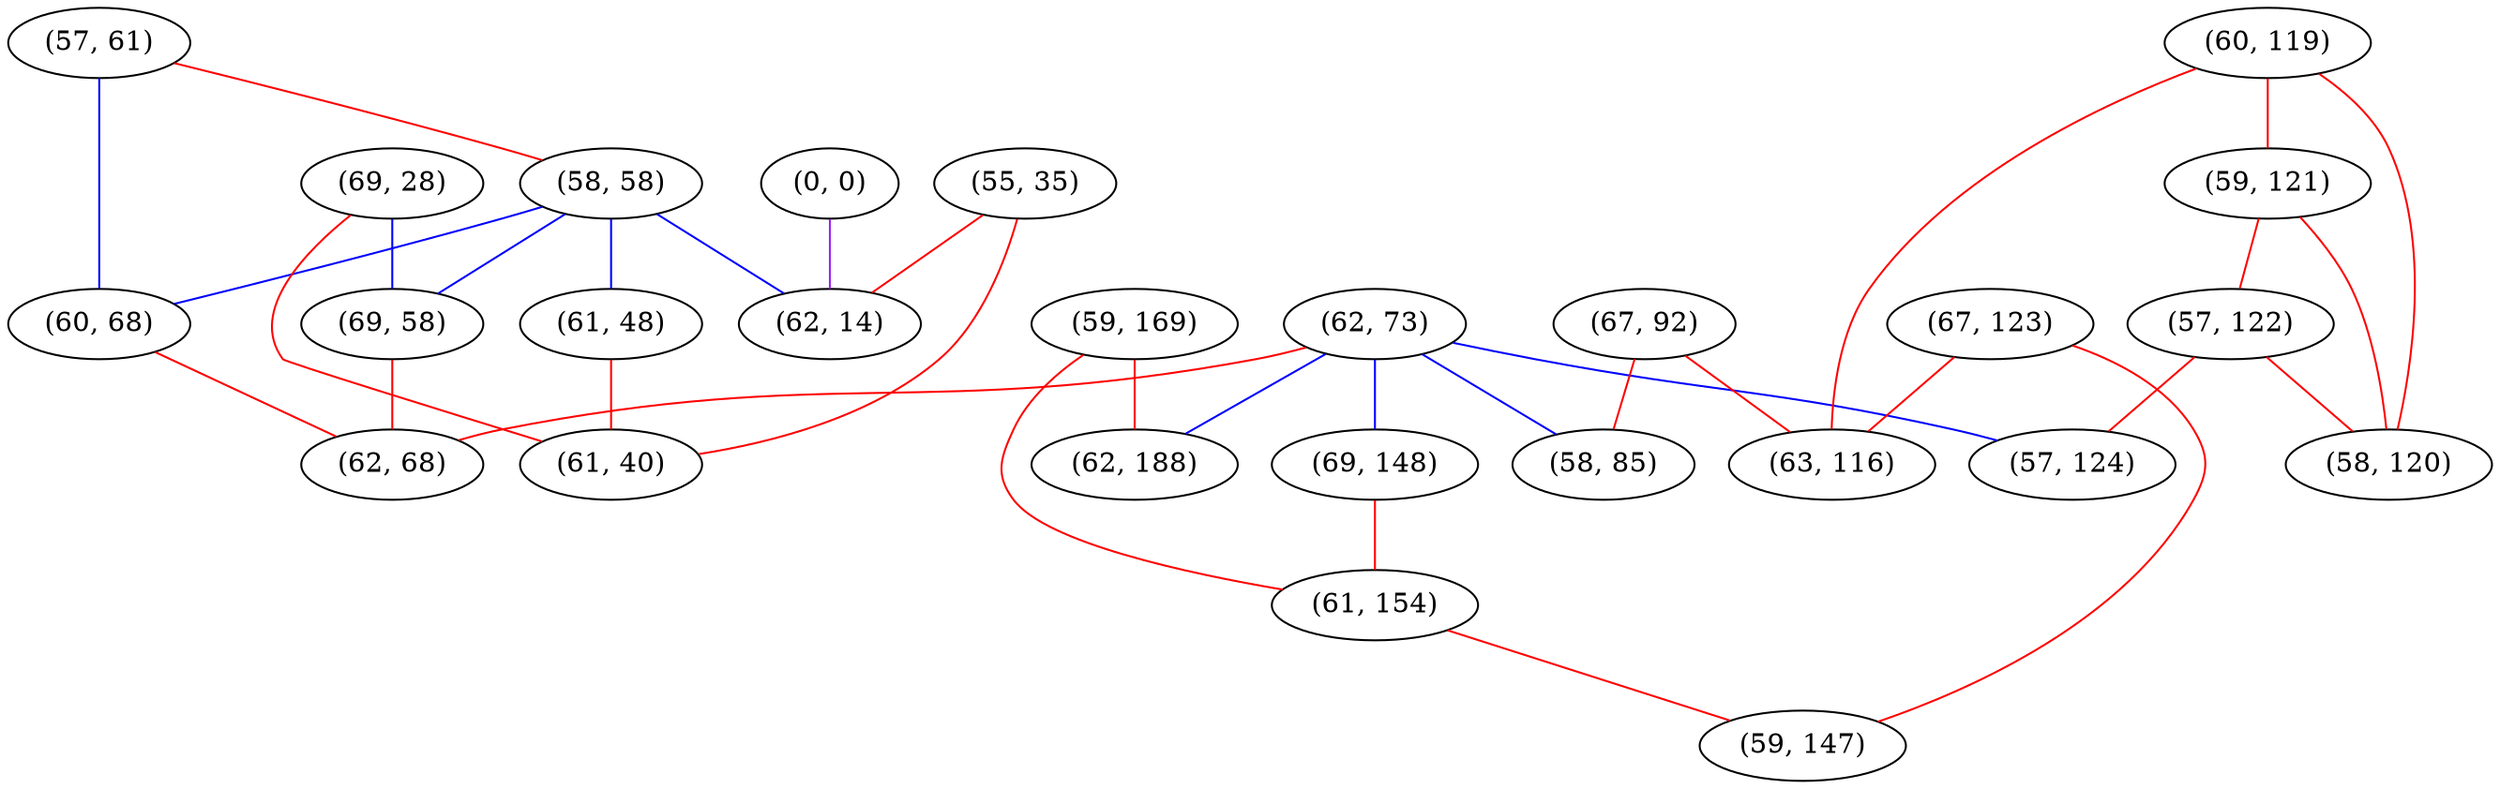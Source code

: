 graph "" {
"(57, 61)";
"(58, 58)";
"(62, 73)";
"(55, 35)";
"(67, 92)";
"(69, 28)";
"(59, 169)";
"(67, 123)";
"(61, 48)";
"(58, 85)";
"(60, 119)";
"(59, 121)";
"(57, 122)";
"(69, 148)";
"(69, 58)";
"(0, 0)";
"(58, 120)";
"(61, 154)";
"(57, 124)";
"(60, 68)";
"(61, 40)";
"(62, 14)";
"(59, 147)";
"(62, 188)";
"(63, 116)";
"(62, 68)";
"(57, 61)" -- "(60, 68)"  [color=blue, key=0, weight=3];
"(57, 61)" -- "(58, 58)"  [color=red, key=0, weight=1];
"(58, 58)" -- "(60, 68)"  [color=blue, key=0, weight=3];
"(58, 58)" -- "(69, 58)"  [color=blue, key=0, weight=3];
"(58, 58)" -- "(61, 48)"  [color=blue, key=0, weight=3];
"(58, 58)" -- "(62, 14)"  [color=blue, key=0, weight=3];
"(62, 73)" -- "(62, 68)"  [color=red, key=0, weight=1];
"(62, 73)" -- "(58, 85)"  [color=blue, key=0, weight=3];
"(62, 73)" -- "(69, 148)"  [color=blue, key=0, weight=3];
"(62, 73)" -- "(57, 124)"  [color=blue, key=0, weight=3];
"(62, 73)" -- "(62, 188)"  [color=blue, key=0, weight=3];
"(55, 35)" -- "(61, 40)"  [color=red, key=0, weight=1];
"(55, 35)" -- "(62, 14)"  [color=red, key=0, weight=1];
"(67, 92)" -- "(63, 116)"  [color=red, key=0, weight=1];
"(67, 92)" -- "(58, 85)"  [color=red, key=0, weight=1];
"(69, 28)" -- "(69, 58)"  [color=blue, key=0, weight=3];
"(69, 28)" -- "(61, 40)"  [color=red, key=0, weight=1];
"(59, 169)" -- "(62, 188)"  [color=red, key=0, weight=1];
"(59, 169)" -- "(61, 154)"  [color=red, key=0, weight=1];
"(67, 123)" -- "(63, 116)"  [color=red, key=0, weight=1];
"(67, 123)" -- "(59, 147)"  [color=red, key=0, weight=1];
"(61, 48)" -- "(61, 40)"  [color=red, key=0, weight=1];
"(60, 119)" -- "(63, 116)"  [color=red, key=0, weight=1];
"(60, 119)" -- "(58, 120)"  [color=red, key=0, weight=1];
"(60, 119)" -- "(59, 121)"  [color=red, key=0, weight=1];
"(59, 121)" -- "(57, 122)"  [color=red, key=0, weight=1];
"(59, 121)" -- "(58, 120)"  [color=red, key=0, weight=1];
"(57, 122)" -- "(58, 120)"  [color=red, key=0, weight=1];
"(57, 122)" -- "(57, 124)"  [color=red, key=0, weight=1];
"(69, 148)" -- "(61, 154)"  [color=red, key=0, weight=1];
"(69, 58)" -- "(62, 68)"  [color=red, key=0, weight=1];
"(0, 0)" -- "(62, 14)"  [color=purple, key=0, weight=4];
"(61, 154)" -- "(59, 147)"  [color=red, key=0, weight=1];
"(60, 68)" -- "(62, 68)"  [color=red, key=0, weight=1];
}
